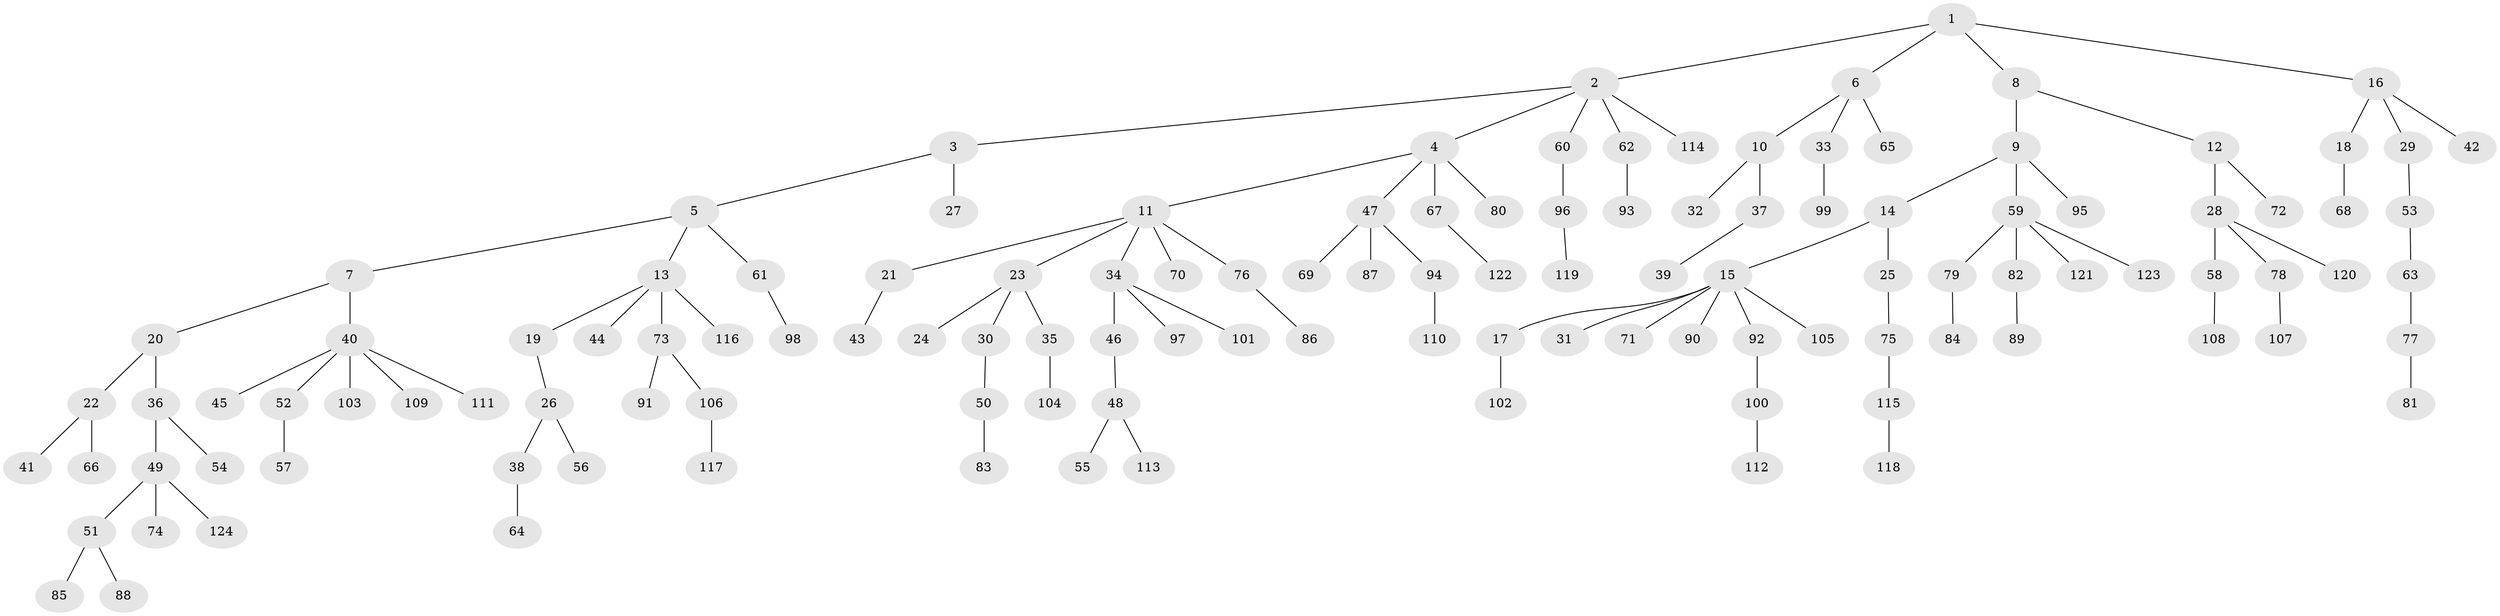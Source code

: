 // Generated by graph-tools (version 1.1) at 2025/15/03/09/25 04:15:34]
// undirected, 124 vertices, 123 edges
graph export_dot {
graph [start="1"]
  node [color=gray90,style=filled];
  1;
  2;
  3;
  4;
  5;
  6;
  7;
  8;
  9;
  10;
  11;
  12;
  13;
  14;
  15;
  16;
  17;
  18;
  19;
  20;
  21;
  22;
  23;
  24;
  25;
  26;
  27;
  28;
  29;
  30;
  31;
  32;
  33;
  34;
  35;
  36;
  37;
  38;
  39;
  40;
  41;
  42;
  43;
  44;
  45;
  46;
  47;
  48;
  49;
  50;
  51;
  52;
  53;
  54;
  55;
  56;
  57;
  58;
  59;
  60;
  61;
  62;
  63;
  64;
  65;
  66;
  67;
  68;
  69;
  70;
  71;
  72;
  73;
  74;
  75;
  76;
  77;
  78;
  79;
  80;
  81;
  82;
  83;
  84;
  85;
  86;
  87;
  88;
  89;
  90;
  91;
  92;
  93;
  94;
  95;
  96;
  97;
  98;
  99;
  100;
  101;
  102;
  103;
  104;
  105;
  106;
  107;
  108;
  109;
  110;
  111;
  112;
  113;
  114;
  115;
  116;
  117;
  118;
  119;
  120;
  121;
  122;
  123;
  124;
  1 -- 2;
  1 -- 6;
  1 -- 8;
  1 -- 16;
  2 -- 3;
  2 -- 4;
  2 -- 60;
  2 -- 62;
  2 -- 114;
  3 -- 5;
  3 -- 27;
  4 -- 11;
  4 -- 47;
  4 -- 67;
  4 -- 80;
  5 -- 7;
  5 -- 13;
  5 -- 61;
  6 -- 10;
  6 -- 33;
  6 -- 65;
  7 -- 20;
  7 -- 40;
  8 -- 9;
  8 -- 12;
  9 -- 14;
  9 -- 59;
  9 -- 95;
  10 -- 32;
  10 -- 37;
  11 -- 21;
  11 -- 23;
  11 -- 34;
  11 -- 70;
  11 -- 76;
  12 -- 28;
  12 -- 72;
  13 -- 19;
  13 -- 44;
  13 -- 73;
  13 -- 116;
  14 -- 15;
  14 -- 25;
  15 -- 17;
  15 -- 31;
  15 -- 71;
  15 -- 90;
  15 -- 92;
  15 -- 105;
  16 -- 18;
  16 -- 29;
  16 -- 42;
  17 -- 102;
  18 -- 68;
  19 -- 26;
  20 -- 22;
  20 -- 36;
  21 -- 43;
  22 -- 41;
  22 -- 66;
  23 -- 24;
  23 -- 30;
  23 -- 35;
  25 -- 75;
  26 -- 38;
  26 -- 56;
  28 -- 58;
  28 -- 78;
  28 -- 120;
  29 -- 53;
  30 -- 50;
  33 -- 99;
  34 -- 46;
  34 -- 97;
  34 -- 101;
  35 -- 104;
  36 -- 49;
  36 -- 54;
  37 -- 39;
  38 -- 64;
  40 -- 45;
  40 -- 52;
  40 -- 103;
  40 -- 109;
  40 -- 111;
  46 -- 48;
  47 -- 69;
  47 -- 87;
  47 -- 94;
  48 -- 55;
  48 -- 113;
  49 -- 51;
  49 -- 74;
  49 -- 124;
  50 -- 83;
  51 -- 85;
  51 -- 88;
  52 -- 57;
  53 -- 63;
  58 -- 108;
  59 -- 79;
  59 -- 82;
  59 -- 121;
  59 -- 123;
  60 -- 96;
  61 -- 98;
  62 -- 93;
  63 -- 77;
  67 -- 122;
  73 -- 91;
  73 -- 106;
  75 -- 115;
  76 -- 86;
  77 -- 81;
  78 -- 107;
  79 -- 84;
  82 -- 89;
  92 -- 100;
  94 -- 110;
  96 -- 119;
  100 -- 112;
  106 -- 117;
  115 -- 118;
}
